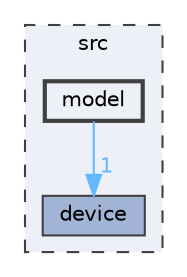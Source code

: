 digraph "model"
{
 // LATEX_PDF_SIZE
  bgcolor="transparent";
  edge [fontname=Helvetica,fontsize=10,labelfontname=Helvetica,labelfontsize=10];
  node [fontname=Helvetica,fontsize=10,shape=box,height=0.2,width=0.4];
  compound=true
  subgraph clusterdir_68267d1309a1af8e8297ef4c3efbcdba {
    graph [ bgcolor="#edf0f7", pencolor="grey25", label="src", fontname=Helvetica,fontsize=10 style="filled,dashed", URL="dir_68267d1309a1af8e8297ef4c3efbcdba.html",tooltip=""]
  dir_16dc92632bab467dc50b01bd02b3341a [label="device", fillcolor="#a2b4d6", color="grey25", style="filled", URL="dir_16dc92632bab467dc50b01bd02b3341a.html",tooltip=""];
  dir_5dd65160827af56e6353642206b80129 [label="model", fillcolor="#edf0f7", color="grey25", style="filled,bold", URL="dir_5dd65160827af56e6353642206b80129.html",tooltip=""];
  }
  dir_5dd65160827af56e6353642206b80129->dir_16dc92632bab467dc50b01bd02b3341a [headlabel="1", labeldistance=1.5 headhref="dir_000002_000000.html" href="dir_000002_000000.html" color="steelblue1" fontcolor="steelblue1"];
}
